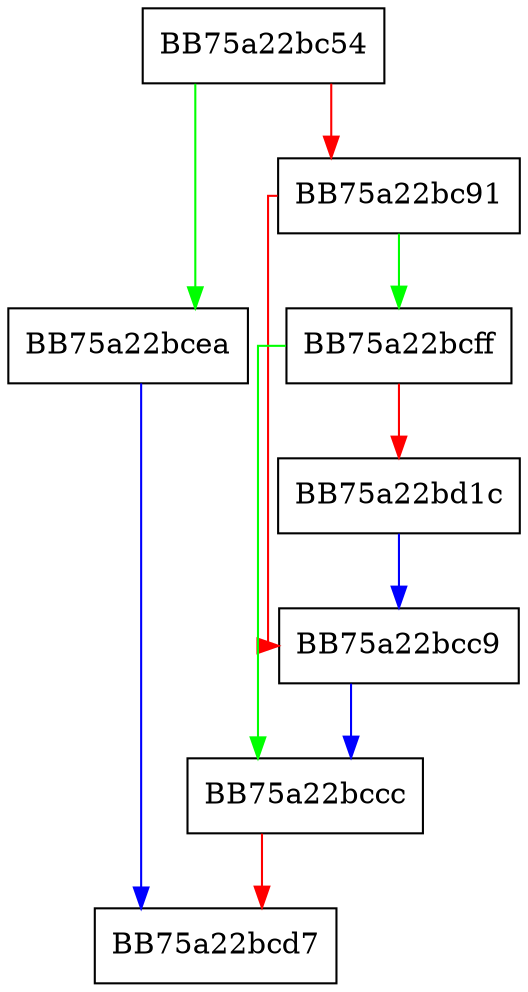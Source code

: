 digraph TestIsTPTrustedProcessByParent {
  node [shape="box"];
  graph [splines=ortho];
  BB75a22bc54 -> BB75a22bcea [color="green"];
  BB75a22bc54 -> BB75a22bc91 [color="red"];
  BB75a22bc91 -> BB75a22bcff [color="green"];
  BB75a22bc91 -> BB75a22bcc9 [color="red"];
  BB75a22bcc9 -> BB75a22bccc [color="blue"];
  BB75a22bccc -> BB75a22bcd7 [color="red"];
  BB75a22bcea -> BB75a22bcd7 [color="blue"];
  BB75a22bcff -> BB75a22bccc [color="green"];
  BB75a22bcff -> BB75a22bd1c [color="red"];
  BB75a22bd1c -> BB75a22bcc9 [color="blue"];
}